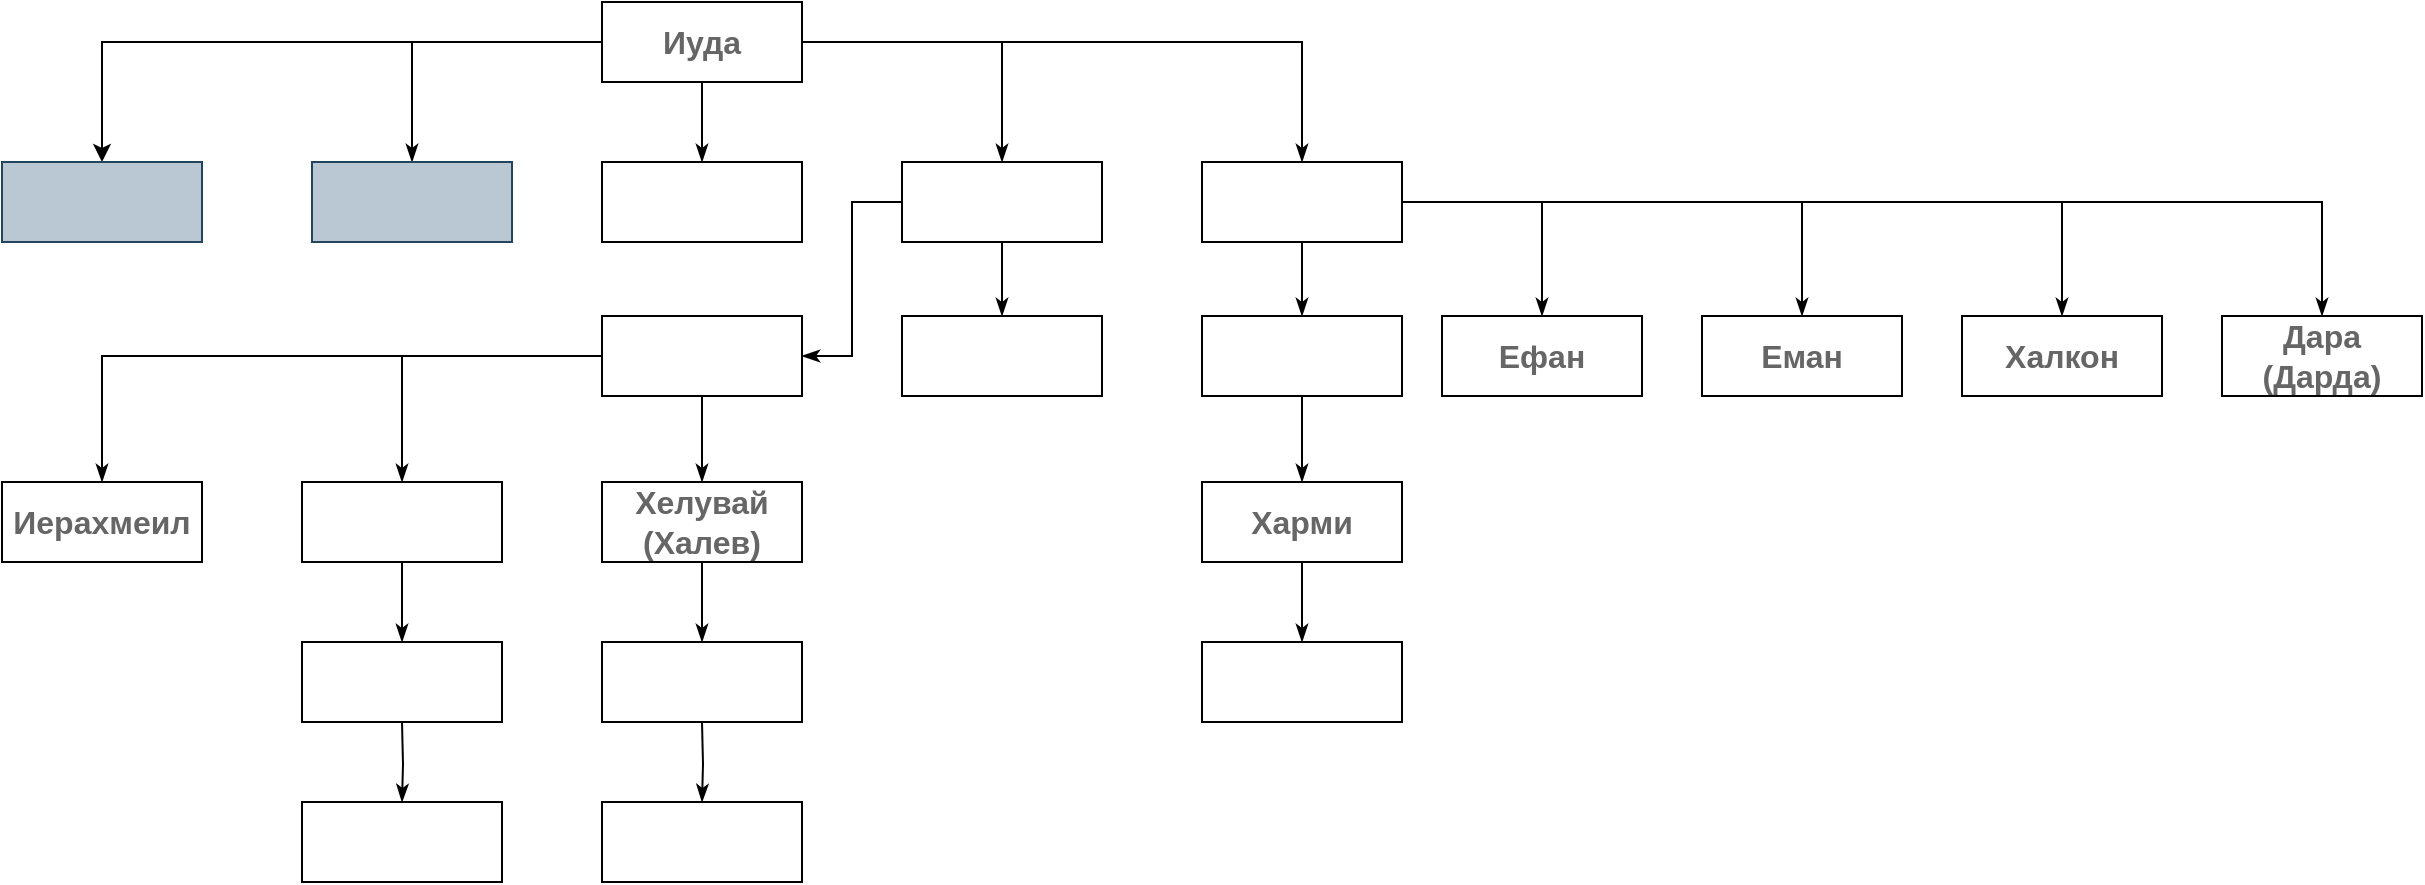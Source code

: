 <mxfile version="14.7.0" type="github"><diagram id="6a731a19-8d31-9384-78a2-239565b7b9f0" name="Page-1"><mxGraphModel dx="1422" dy="705" grid="1" gridSize="10" guides="1" tooltips="1" connect="1" arrows="1" fold="1" page="1" pageScale="1" pageWidth="1169" pageHeight="827" background="none" math="0" shadow="0"><root><mxCell id="0"/><mxCell id="1" parent="0"/><mxCell id="6g-0FBb77eD1OJ2r_TTR-1798" style="edgeStyle=orthogonalEdgeStyle;rounded=0;orthogonalLoop=1;jettySize=auto;html=1;entryX=0.5;entryY=0;entryDx=0;entryDy=0;" parent="1" source="6g-0FBb77eD1OJ2r_TTR-1789" target="6g-0FBb77eD1OJ2r_TTR-1793" edge="1"><mxGeometry relative="1" as="geometry"/></mxCell><mxCell id="6g-0FBb77eD1OJ2r_TTR-1800" style="edgeStyle=orthogonalEdgeStyle;rounded=0;orthogonalLoop=1;jettySize=auto;html=1;startArrow=none;startFill=0;endArrow=classicThin;endFill=1;" parent="1" source="6g-0FBb77eD1OJ2r_TTR-1789" target="6g-0FBb77eD1OJ2r_TTR-1795" edge="1"><mxGeometry relative="1" as="geometry"/></mxCell><mxCell id="6g-0FBb77eD1OJ2r_TTR-1802" style="edgeStyle=orthogonalEdgeStyle;rounded=0;orthogonalLoop=1;jettySize=auto;html=1;entryX=0.5;entryY=0;entryDx=0;entryDy=0;startArrow=none;startFill=0;endArrow=classicThin;endFill=1;" parent="1" source="6g-0FBb77eD1OJ2r_TTR-1789" target="6g-0FBb77eD1OJ2r_TTR-1797" edge="1"><mxGeometry relative="1" as="geometry"><Array as="points"><mxPoint x="970" y="80"/></Array></mxGeometry></mxCell><mxCell id="6g-0FBb77eD1OJ2r_TTR-1789" value="&lt;span style=&quot;font-size: 16px ; font-weight: 700&quot;&gt;&lt;font color=&quot;#666666&quot;&gt;Иуда&lt;/font&gt;&lt;/span&gt;" style="rounded=0;whiteSpace=wrap;html=1;" parent="1" vertex="1"><mxGeometry x="620" y="60" width="100" height="40" as="geometry"/></mxCell><mxCell id="6g-0FBb77eD1OJ2r_TTR-1793" value="&lt;span style=&quot;font-size: 16px ; font-weight: 700&quot;&gt;&lt;font color=&quot;#666666&quot;&gt;&lt;br&gt;&lt;/font&gt;&lt;/span&gt;" style="rounded=0;whiteSpace=wrap;html=1;fillColor=#bac8d3;strokeColor=#23445d;" parent="1" vertex="1"><mxGeometry x="320" y="140" width="100" height="40" as="geometry"/></mxCell><mxCell id="6g-0FBb77eD1OJ2r_TTR-1799" style="edgeStyle=orthogonalEdgeStyle;rounded=0;orthogonalLoop=1;jettySize=auto;html=1;exitX=0.5;exitY=0;exitDx=0;exitDy=0;startArrow=classicThin;startFill=1;endArrow=none;endFill=0;" parent="1" source="6g-0FBb77eD1OJ2r_TTR-1794" edge="1"><mxGeometry relative="1" as="geometry"><mxPoint x="620" y="80" as="targetPoint"/><Array as="points"><mxPoint x="525" y="80"/></Array></mxGeometry></mxCell><mxCell id="6g-0FBb77eD1OJ2r_TTR-1794" value="&lt;span style=&quot;font-size: 16px ; font-weight: 700&quot;&gt;&lt;font color=&quot;#666666&quot;&gt;&lt;br&gt;&lt;/font&gt;&lt;/span&gt;" style="rounded=0;whiteSpace=wrap;html=1;fillColor=#bac8d3;strokeColor=#23445d;" parent="1" vertex="1"><mxGeometry x="475" y="140" width="100" height="40" as="geometry"/></mxCell><mxCell id="6g-0FBb77eD1OJ2r_TTR-1795" value="&lt;span style=&quot;font-size: 16px ; font-weight: 700&quot;&gt;&lt;font color=&quot;#666666&quot;&gt;&lt;br&gt;&lt;/font&gt;&lt;/span&gt;" style="rounded=0;whiteSpace=wrap;html=1;" parent="1" vertex="1"><mxGeometry x="620" y="140" width="100" height="40" as="geometry"/></mxCell><mxCell id="6g-0FBb77eD1OJ2r_TTR-1807" style="edgeStyle=orthogonalEdgeStyle;rounded=0;orthogonalLoop=1;jettySize=auto;html=1;entryX=0.5;entryY=0;entryDx=0;entryDy=0;startArrow=none;startFill=0;endArrow=classicThin;endFill=1;" parent="1" source="6g-0FBb77eD1OJ2r_TTR-1796" target="6g-0FBb77eD1OJ2r_TTR-1805" edge="1"><mxGeometry relative="1" as="geometry"/></mxCell><mxCell id="6g-0FBb77eD1OJ2r_TTR-1838" style="edgeStyle=orthogonalEdgeStyle;rounded=0;jumpSize=6;orthogonalLoop=1;jettySize=auto;html=1;entryX=1;entryY=0.5;entryDx=0;entryDy=0;startArrow=none;startFill=0;endArrow=classicThin;endFill=1;startSize=6;" parent="1" source="6g-0FBb77eD1OJ2r_TTR-1796" target="6g-0FBb77eD1OJ2r_TTR-1804" edge="1"><mxGeometry relative="1" as="geometry"/></mxCell><mxCell id="6g-0FBb77eD1OJ2r_TTR-1796" value="&lt;span style=&quot;font-size: 16px ; font-weight: 700&quot;&gt;&lt;font color=&quot;#666666&quot;&gt;&lt;br&gt;&lt;/font&gt;&lt;/span&gt;" style="rounded=0;whiteSpace=wrap;html=1;" parent="1" vertex="1"><mxGeometry x="770" y="140" width="100" height="40" as="geometry"/></mxCell><mxCell id="6g-0FBb77eD1OJ2r_TTR-1815" style="edgeStyle=orthogonalEdgeStyle;rounded=0;orthogonalLoop=1;jettySize=auto;html=1;startArrow=none;startFill=0;endArrow=classicThin;endFill=1;" parent="1" source="6g-0FBb77eD1OJ2r_TTR-1797" target="6g-0FBb77eD1OJ2r_TTR-1813" edge="1"><mxGeometry relative="1" as="geometry"/></mxCell><mxCell id="6g-0FBb77eD1OJ2r_TTR-1816" style="edgeStyle=orthogonalEdgeStyle;rounded=0;orthogonalLoop=1;jettySize=auto;html=1;entryX=0.5;entryY=0;entryDx=0;entryDy=0;startArrow=none;startFill=0;endArrow=classicThin;endFill=1;" parent="1" source="6g-0FBb77eD1OJ2r_TTR-1797" target="6g-0FBb77eD1OJ2r_TTR-1812" edge="1"><mxGeometry relative="1" as="geometry"/></mxCell><mxCell id="6g-0FBb77eD1OJ2r_TTR-1817" style="edgeStyle=orthogonalEdgeStyle;rounded=0;orthogonalLoop=1;jettySize=auto;html=1;entryX=0.5;entryY=0;entryDx=0;entryDy=0;startArrow=none;startFill=0;endArrow=classicThin;endFill=1;startSize=6;" parent="1" source="6g-0FBb77eD1OJ2r_TTR-1797" target="6g-0FBb77eD1OJ2r_TTR-1811" edge="1"><mxGeometry relative="1" as="geometry"/></mxCell><mxCell id="6g-0FBb77eD1OJ2r_TTR-1818" style="edgeStyle=orthogonalEdgeStyle;rounded=0;orthogonalLoop=1;jettySize=auto;html=1;startArrow=none;startFill=0;endArrow=classicThin;endFill=1;jumpSize=6;" parent="1" source="6g-0FBb77eD1OJ2r_TTR-1797" target="6g-0FBb77eD1OJ2r_TTR-1810" edge="1"><mxGeometry relative="1" as="geometry"/></mxCell><mxCell id="6g-0FBb77eD1OJ2r_TTR-1819" style="edgeStyle=orthogonalEdgeStyle;rounded=0;orthogonalLoop=1;jettySize=auto;html=1;entryX=0.5;entryY=0;entryDx=0;entryDy=0;startArrow=none;startFill=0;endArrow=classicThin;endFill=1;" parent="1" source="6g-0FBb77eD1OJ2r_TTR-1797" target="6g-0FBb77eD1OJ2r_TTR-1808" edge="1"><mxGeometry relative="1" as="geometry"/></mxCell><mxCell id="6g-0FBb77eD1OJ2r_TTR-1797" value="&lt;span style=&quot;font-size: 16px ; font-weight: 700&quot;&gt;&lt;font color=&quot;#666666&quot;&gt;&lt;br&gt;&lt;/font&gt;&lt;/span&gt;" style="rounded=0;whiteSpace=wrap;html=1;" parent="1" vertex="1"><mxGeometry x="920" y="140" width="100" height="40" as="geometry"/></mxCell><mxCell id="6g-0FBb77eD1OJ2r_TTR-1803" style="edgeStyle=orthogonalEdgeStyle;rounded=0;orthogonalLoop=1;jettySize=auto;html=1;exitX=0.5;exitY=0;exitDx=0;exitDy=0;startArrow=classicThin;startFill=1;endArrow=none;endFill=0;entryX=1;entryY=0.5;entryDx=0;entryDy=0;" parent="1" source="6g-0FBb77eD1OJ2r_TTR-1796" target="6g-0FBb77eD1OJ2r_TTR-1789" edge="1"><mxGeometry relative="1" as="geometry"><mxPoint x="905" y="80" as="targetPoint"/><mxPoint x="810" y="140" as="sourcePoint"/><Array as="points"><mxPoint x="820" y="80"/></Array></mxGeometry></mxCell><mxCell id="6g-0FBb77eD1OJ2r_TTR-1827" style="edgeStyle=orthogonalEdgeStyle;rounded=0;jumpSize=6;orthogonalLoop=1;jettySize=auto;html=1;entryX=0.5;entryY=0;entryDx=0;entryDy=0;startArrow=none;startFill=0;endArrow=classicThin;endFill=1;startSize=6;" parent="1" source="6g-0FBb77eD1OJ2r_TTR-1804" target="6g-0FBb77eD1OJ2r_TTR-1825" edge="1"><mxGeometry relative="1" as="geometry"/></mxCell><mxCell id="6g-0FBb77eD1OJ2r_TTR-1829" style="edgeStyle=orthogonalEdgeStyle;rounded=0;jumpSize=6;orthogonalLoop=1;jettySize=auto;html=1;startArrow=none;startFill=0;endArrow=classicThin;endFill=1;startSize=6;" parent="1" source="6g-0FBb77eD1OJ2r_TTR-1804" target="6g-0FBb77eD1OJ2r_TTR-1828" edge="1"><mxGeometry relative="1" as="geometry"/></mxCell><mxCell id="6g-0FBb77eD1OJ2r_TTR-1831" style="edgeStyle=orthogonalEdgeStyle;rounded=0;jumpSize=6;orthogonalLoop=1;jettySize=auto;html=1;entryX=0.5;entryY=0;entryDx=0;entryDy=0;startArrow=none;startFill=0;endArrow=classicThin;endFill=1;startSize=6;" parent="1" source="6g-0FBb77eD1OJ2r_TTR-1804" target="6g-0FBb77eD1OJ2r_TTR-1830" edge="1"><mxGeometry relative="1" as="geometry"/></mxCell><mxCell id="6g-0FBb77eD1OJ2r_TTR-1804" value="&lt;span style=&quot;font-size: 16px ; font-weight: 700&quot;&gt;&lt;font color=&quot;#666666&quot;&gt;&lt;br&gt;&lt;/font&gt;&lt;/span&gt;" style="rounded=0;whiteSpace=wrap;html=1;" parent="1" vertex="1"><mxGeometry x="620" y="217" width="100" height="40" as="geometry"/></mxCell><mxCell id="6g-0FBb77eD1OJ2r_TTR-1805" value="&lt;span style=&quot;font-size: 16px ; font-weight: 700&quot;&gt;&lt;font color=&quot;#666666&quot;&gt;&lt;br&gt;&lt;/font&gt;&lt;/span&gt;" style="rounded=0;whiteSpace=wrap;html=1;" parent="1" vertex="1"><mxGeometry x="770" y="217" width="100" height="40" as="geometry"/></mxCell><mxCell id="6g-0FBb77eD1OJ2r_TTR-1822" style="edgeStyle=orthogonalEdgeStyle;rounded=0;jumpSize=6;orthogonalLoop=1;jettySize=auto;html=1;entryX=0.5;entryY=0;entryDx=0;entryDy=0;startArrow=none;startFill=0;endArrow=classicThin;endFill=1;startSize=6;" parent="1" source="6g-0FBb77eD1OJ2r_TTR-1808" target="6g-0FBb77eD1OJ2r_TTR-1820" edge="1"><mxGeometry relative="1" as="geometry"/></mxCell><mxCell id="6g-0FBb77eD1OJ2r_TTR-1808" value="&lt;span style=&quot;font-size: 16px ; font-weight: 700&quot;&gt;&lt;font color=&quot;#666666&quot;&gt;&lt;br&gt;&lt;/font&gt;&lt;/span&gt;" style="rounded=0;whiteSpace=wrap;html=1;" parent="1" vertex="1"><mxGeometry x="920" y="217" width="100" height="40" as="geometry"/></mxCell><mxCell id="6g-0FBb77eD1OJ2r_TTR-1810" value="&lt;span style=&quot;font-size: 16px ; font-weight: 700&quot;&gt;&lt;font color=&quot;#666666&quot;&gt;Ефан&lt;br&gt;&lt;/font&gt;&lt;/span&gt;" style="rounded=0;whiteSpace=wrap;html=1;" parent="1" vertex="1"><mxGeometry x="1040" y="217" width="100" height="40" as="geometry"/></mxCell><mxCell id="6g-0FBb77eD1OJ2r_TTR-1811" value="&lt;span style=&quot;font-size: 16px ; font-weight: 700&quot;&gt;&lt;font color=&quot;#666666&quot;&gt;Еман&lt;br&gt;&lt;/font&gt;&lt;/span&gt;" style="rounded=0;whiteSpace=wrap;html=1;" parent="1" vertex="1"><mxGeometry x="1170" y="217" width="100" height="40" as="geometry"/></mxCell><mxCell id="6g-0FBb77eD1OJ2r_TTR-1812" value="&lt;span style=&quot;font-size: 16px ; font-weight: 700&quot;&gt;&lt;font color=&quot;#666666&quot;&gt;Халкон&lt;br&gt;&lt;/font&gt;&lt;/span&gt;" style="rounded=0;whiteSpace=wrap;html=1;" parent="1" vertex="1"><mxGeometry x="1300" y="217" width="100" height="40" as="geometry"/></mxCell><mxCell id="6g-0FBb77eD1OJ2r_TTR-1813" value="&lt;span style=&quot;font-size: 16px ; font-weight: 700&quot;&gt;&lt;font color=&quot;#666666&quot;&gt;Дара (Дарда)&lt;br&gt;&lt;/font&gt;&lt;/span&gt;" style="rounded=0;whiteSpace=wrap;html=1;" parent="1" vertex="1"><mxGeometry x="1430" y="217" width="100" height="40" as="geometry"/></mxCell><mxCell id="6g-0FBb77eD1OJ2r_TTR-1823" style="edgeStyle=orthogonalEdgeStyle;rounded=0;jumpSize=6;orthogonalLoop=1;jettySize=auto;html=1;startArrow=none;startFill=0;endArrow=classicThin;endFill=1;startSize=6;" parent="1" source="6g-0FBb77eD1OJ2r_TTR-1820" target="6g-0FBb77eD1OJ2r_TTR-1821" edge="1"><mxGeometry relative="1" as="geometry"/></mxCell><mxCell id="6g-0FBb77eD1OJ2r_TTR-1820" value="&lt;span style=&quot;font-size: 16px ; font-weight: 700&quot;&gt;&lt;font color=&quot;#666666&quot;&gt;Харми&lt;br&gt;&lt;/font&gt;&lt;/span&gt;" style="rounded=0;whiteSpace=wrap;html=1;" parent="1" vertex="1"><mxGeometry x="920" y="300" width="100" height="40" as="geometry"/></mxCell><mxCell id="6g-0FBb77eD1OJ2r_TTR-1821" value="&lt;span style=&quot;font-size: 16px ; font-weight: 700&quot;&gt;&lt;font color=&quot;#666666&quot;&gt;&lt;br&gt;&lt;/font&gt;&lt;/span&gt;" style="rounded=0;whiteSpace=wrap;html=1;" parent="1" vertex="1"><mxGeometry x="920" y="380" width="100" height="40" as="geometry"/></mxCell><mxCell id="6g-0FBb77eD1OJ2r_TTR-1824" style="edgeStyle=orthogonalEdgeStyle;rounded=0;jumpSize=6;orthogonalLoop=1;jettySize=auto;html=1;startArrow=none;startFill=0;endArrow=classicThin;endFill=1;startSize=6;" parent="1" source="6g-0FBb77eD1OJ2r_TTR-1825" target="6g-0FBb77eD1OJ2r_TTR-1826" edge="1"><mxGeometry relative="1" as="geometry"/></mxCell><mxCell id="6g-0FBb77eD1OJ2r_TTR-1825" value="&lt;span style=&quot;font-size: 16px ; font-weight: 700&quot;&gt;&lt;font color=&quot;#666666&quot;&gt;&lt;br&gt;&lt;/font&gt;&lt;/span&gt;" style="rounded=0;whiteSpace=wrap;html=1;" parent="1" vertex="1"><mxGeometry x="470" y="300" width="100" height="40" as="geometry"/></mxCell><mxCell id="6g-0FBb77eD1OJ2r_TTR-1826" value="&lt;span style=&quot;font-size: 16px ; font-weight: 700&quot;&gt;&lt;font color=&quot;#666666&quot;&gt;&lt;br&gt;&lt;/font&gt;&lt;/span&gt;" style="rounded=0;whiteSpace=wrap;html=1;" parent="1" vertex="1"><mxGeometry x="470" y="380" width="100" height="40" as="geometry"/></mxCell><mxCell id="6g-0FBb77eD1OJ2r_TTR-1837" style="edgeStyle=orthogonalEdgeStyle;rounded=0;jumpSize=6;orthogonalLoop=1;jettySize=auto;html=1;entryX=0.5;entryY=0;entryDx=0;entryDy=0;startArrow=none;startFill=0;endArrow=classicThin;endFill=1;startSize=6;" parent="1" source="6g-0FBb77eD1OJ2r_TTR-1828" target="6g-0FBb77eD1OJ2r_TTR-1834" edge="1"><mxGeometry relative="1" as="geometry"/></mxCell><mxCell id="6g-0FBb77eD1OJ2r_TTR-1828" value="&lt;span style=&quot;font-size: 16px ; font-weight: 700&quot;&gt;&lt;font color=&quot;#666666&quot;&gt;Хелувай&lt;br&gt;(Халев)&lt;br&gt;&lt;/font&gt;&lt;/span&gt;" style="rounded=0;whiteSpace=wrap;html=1;" parent="1" vertex="1"><mxGeometry x="620" y="300" width="100" height="40" as="geometry"/></mxCell><mxCell id="6g-0FBb77eD1OJ2r_TTR-1830" value="&lt;span style=&quot;font-size: 16px ; font-weight: 700&quot;&gt;&lt;font color=&quot;#666666&quot;&gt;Иерахмеил&lt;br&gt;&lt;/font&gt;&lt;/span&gt;" style="rounded=0;whiteSpace=wrap;html=1;" parent="1" vertex="1"><mxGeometry x="320" y="300" width="100" height="40" as="geometry"/></mxCell><mxCell id="6g-0FBb77eD1OJ2r_TTR-1832" style="edgeStyle=orthogonalEdgeStyle;rounded=0;jumpSize=6;orthogonalLoop=1;jettySize=auto;html=1;startArrow=none;startFill=0;endArrow=classicThin;endFill=1;startSize=6;" parent="1" target="6g-0FBb77eD1OJ2r_TTR-1833" edge="1"><mxGeometry relative="1" as="geometry"><mxPoint x="520" y="420" as="sourcePoint"/></mxGeometry></mxCell><mxCell id="6g-0FBb77eD1OJ2r_TTR-1833" value="&lt;span style=&quot;font-size: 16px ; font-weight: 700&quot;&gt;&lt;font color=&quot;#666666&quot;&gt;&lt;br&gt;&lt;/font&gt;&lt;/span&gt;" style="rounded=0;whiteSpace=wrap;html=1;" parent="1" vertex="1"><mxGeometry x="470" y="460" width="100" height="40" as="geometry"/></mxCell><mxCell id="6g-0FBb77eD1OJ2r_TTR-1834" value="&lt;span style=&quot;font-size: 16px ; font-weight: 700&quot;&gt;&lt;font color=&quot;#666666&quot;&gt;&lt;br&gt;&lt;/font&gt;&lt;/span&gt;" style="rounded=0;whiteSpace=wrap;html=1;" parent="1" vertex="1"><mxGeometry x="620" y="380" width="100" height="40" as="geometry"/></mxCell><mxCell id="6g-0FBb77eD1OJ2r_TTR-1835" style="edgeStyle=orthogonalEdgeStyle;rounded=0;jumpSize=6;orthogonalLoop=1;jettySize=auto;html=1;startArrow=none;startFill=0;endArrow=classicThin;endFill=1;startSize=6;" parent="1" target="6g-0FBb77eD1OJ2r_TTR-1836" edge="1"><mxGeometry relative="1" as="geometry"><mxPoint x="670" y="420" as="sourcePoint"/></mxGeometry></mxCell><mxCell id="6g-0FBb77eD1OJ2r_TTR-1836" value="&lt;span style=&quot;font-size: 16px ; font-weight: 700&quot;&gt;&lt;font color=&quot;#666666&quot;&gt;&lt;br&gt;&lt;/font&gt;&lt;/span&gt;" style="rounded=0;whiteSpace=wrap;html=1;" parent="1" vertex="1"><mxGeometry x="620" y="460" width="100" height="40" as="geometry"/></mxCell></root></mxGraphModel></diagram></mxfile>